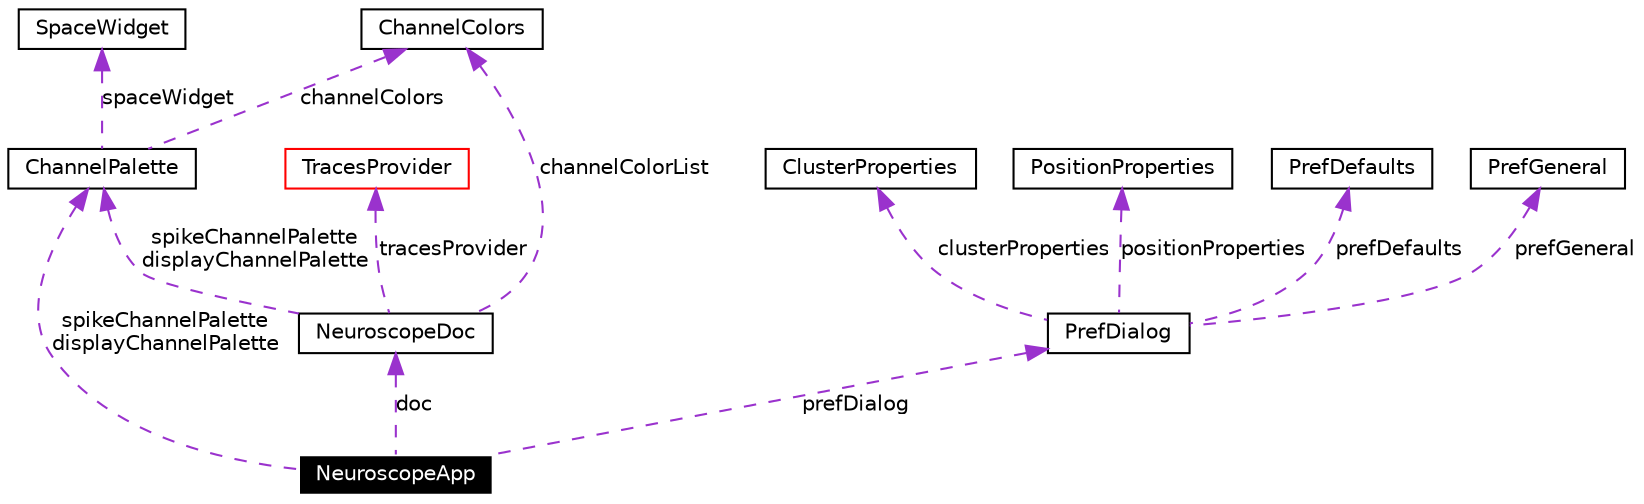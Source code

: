 digraph G
{
  edge [fontname="Helvetica",fontsize=10,labelfontname="Helvetica",labelfontsize=10];
  node [fontname="Helvetica",fontsize=10,shape=record];
  Node1 [label="NeuroscopeApp",height=0.2,width=0.4,color="white", fillcolor="black", style="filled" fontcolor="white"];
  Node2 -> Node1 [dir=back,color="darkorchid3",fontsize=10,style="dashed",label="spikeChannelPalette\ndisplayChannelPalette",fontname="Helvetica"];
  Node2 [label="ChannelPalette",height=0.2,width=0.4,color="black", fillcolor="white", style="filled",URL="$classChannelPalette.html"];
  Node3 -> Node2 [dir=back,color="darkorchid3",fontsize=10,style="dashed",label="spaceWidget",fontname="Helvetica"];
  Node3 [label="SpaceWidget",height=0.2,width=0.4,color="black", fillcolor="white", style="filled",URL="$classSpaceWidget.html"];
  Node4 -> Node2 [dir=back,color="darkorchid3",fontsize=10,style="dashed",label="channelColors",fontname="Helvetica"];
  Node4 [label="ChannelColors",height=0.2,width=0.4,color="black", fillcolor="white", style="filled",URL="$classChannelColors.html"];
  Node5 -> Node1 [dir=back,color="darkorchid3",fontsize=10,style="dashed",label="doc",fontname="Helvetica"];
  Node5 [label="NeuroscopeDoc",height=0.2,width=0.4,color="black", fillcolor="white", style="filled",URL="$classNeuroscopeDoc.html"];
  Node4 -> Node5 [dir=back,color="darkorchid3",fontsize=10,style="dashed",label="channelColorList",fontname="Helvetica"];
  Node2 -> Node5 [dir=back,color="darkorchid3",fontsize=10,style="dashed",label="spikeChannelPalette\ndisplayChannelPalette",fontname="Helvetica"];
  Node6 -> Node5 [dir=back,color="darkorchid3",fontsize=10,style="dashed",label="tracesProvider",fontname="Helvetica"];
  Node6 [label="TracesProvider",height=0.2,width=0.4,color="red", fillcolor="white", style="filled",URL="$classTracesProvider.html"];
  Node7 -> Node1 [dir=back,color="darkorchid3",fontsize=10,style="dashed",label="prefDialog",fontname="Helvetica"];
  Node7 [label="PrefDialog",height=0.2,width=0.4,color="black", fillcolor="white", style="filled",URL="$classPrefDialog.html"];
  Node8 -> Node7 [dir=back,color="darkorchid3",fontsize=10,style="dashed",label="clusterProperties",fontname="Helvetica"];
  Node8 [label="ClusterProperties",height=0.2,width=0.4,color="black", fillcolor="white", style="filled",URL="$classClusterProperties.html"];
  Node9 -> Node7 [dir=back,color="darkorchid3",fontsize=10,style="dashed",label="positionProperties",fontname="Helvetica"];
  Node9 [label="PositionProperties",height=0.2,width=0.4,color="black", fillcolor="white", style="filled",URL="$classPositionProperties.html"];
  Node10 -> Node7 [dir=back,color="darkorchid3",fontsize=10,style="dashed",label="prefDefaults",fontname="Helvetica"];
  Node10 [label="PrefDefaults",height=0.2,width=0.4,color="black", fillcolor="white", style="filled",URL="$classPrefDefaults.html"];
  Node11 -> Node7 [dir=back,color="darkorchid3",fontsize=10,style="dashed",label="prefGeneral",fontname="Helvetica"];
  Node11 [label="PrefGeneral",height=0.2,width=0.4,color="black", fillcolor="white", style="filled",URL="$classPrefGeneral.html"];
}
